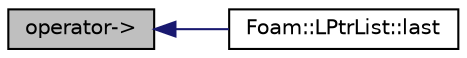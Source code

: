 digraph "operator-&gt;"
{
  bgcolor="transparent";
  edge [fontname="Helvetica",fontsize="10",labelfontname="Helvetica",labelfontsize="10"];
  node [fontname="Helvetica",fontsize="10",shape=record];
  rankdir="LR";
  Node1 [label="operator-\>",height=0.2,width=0.4,color="black", fillcolor="grey75", style="filled" fontcolor="black"];
  Node1 -> Node2 [dir="back",color="midnightblue",fontsize="10",style="solid",fontname="Helvetica"];
  Node2 [label="Foam::LPtrList::last",height=0.2,width=0.4,color="black",URL="$classFoam_1_1LPtrList.html#a4fc1d283512c7d8834f1692a1dd6cef5",tooltip="The last entry in the list (const access) "];
}
